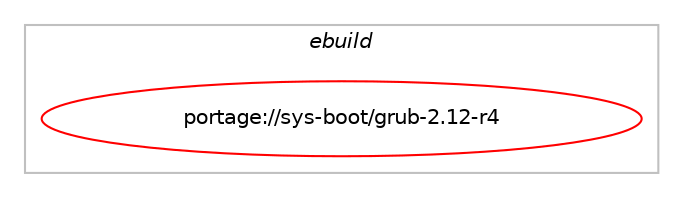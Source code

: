 digraph prolog {

# *************
# Graph options
# *************

newrank=true;
concentrate=true;
compound=true;
graph [rankdir=LR,fontname=Helvetica,fontsize=10,ranksep=1.5];#, ranksep=2.5, nodesep=0.2];
edge  [arrowhead=vee];
node  [fontname=Helvetica,fontsize=10];

# **********
# The ebuild
# **********

subgraph cluster_leftcol {
color=gray;
label=<<i>ebuild</i>>;
id [label="portage://sys-boot/grub-2.12-r4", color=red, width=4, href="../sys-boot/grub-2.12-r4.svg"];
}

# ****************
# The dependencies
# ****************

subgraph cluster_midcol {
color=gray;
label=<<i>dependencies</i>>;
subgraph cluster_compile {
fillcolor="#eeeeee";
style=filled;
label=<<i>compile</i>>;
# *** BEGIN UNKNOWN DEPENDENCY TYPE (TODO) ***
# id -> equal(use_conditional_group(positive,device-mapper,portage://sys-boot/grub-2.12-r4,[package_dependency(portage://sys-boot/grub-2.12-r4,install,no,sys-fs,lvm2,greaterequal,[2.02.45,,,2.02.45],[],[])]))
# *** END UNKNOWN DEPENDENCY TYPE (TODO) ***

# *** BEGIN UNKNOWN DEPENDENCY TYPE (TODO) ***
# id -> equal(use_conditional_group(positive,grub_platforms_emu,portage://sys-boot/grub-2.12-r4,[use_conditional_group(positive,sdl,portage://sys-boot/grub-2.12-r4,[package_dependency(portage://sys-boot/grub-2.12-r4,install,no,media-libs,libsdl2,none,[,,],[],[])])]))
# *** END UNKNOWN DEPENDENCY TYPE (TODO) ***

# *** BEGIN UNKNOWN DEPENDENCY TYPE (TODO) ***
# id -> equal(use_conditional_group(positive,libzfs,portage://sys-boot/grub-2.12-r4,[package_dependency(portage://sys-boot/grub-2.12-r4,install,no,sys-fs,zfs,none,[,,],any_same_slot,[])]))
# *** END UNKNOWN DEPENDENCY TYPE (TODO) ***

# *** BEGIN UNKNOWN DEPENDENCY TYPE (TODO) ***
# id -> equal(use_conditional_group(positive,mount,portage://sys-boot/grub-2.12-r4,[package_dependency(portage://sys-boot/grub-2.12-r4,install,no,sys-fs,fuse,none,[,,],[slot(3)],[])]))
# *** END UNKNOWN DEPENDENCY TYPE (TODO) ***

# *** BEGIN UNKNOWN DEPENDENCY TYPE (TODO) ***
# id -> equal(use_conditional_group(positive,ppc,portage://sys-boot/grub-2.12-r4,[package_dependency(portage://sys-boot/grub-2.12-r4,install,no,sys-apps,ibm-powerpc-utils,greaterequal,[1.3.5,,,1.3.5],[],[])]))
# *** END UNKNOWN DEPENDENCY TYPE (TODO) ***

# *** BEGIN UNKNOWN DEPENDENCY TYPE (TODO) ***
# id -> equal(use_conditional_group(positive,ppc64,portage://sys-boot/grub-2.12-r4,[package_dependency(portage://sys-boot/grub-2.12-r4,install,no,sys-apps,ibm-powerpc-utils,greaterequal,[1.3.5,,,1.3.5],[],[])]))
# *** END UNKNOWN DEPENDENCY TYPE (TODO) ***

# *** BEGIN UNKNOWN DEPENDENCY TYPE (TODO) ***
# id -> equal(use_conditional_group(positive,truetype,portage://sys-boot/grub-2.12-r4,[package_dependency(portage://sys-boot/grub-2.12-r4,install,no,media-libs,freetype,none,[,,],[slot(2),equal],[])]))
# *** END UNKNOWN DEPENDENCY TYPE (TODO) ***

# *** BEGIN UNKNOWN DEPENDENCY TYPE (TODO) ***
# id -> equal(package_dependency(portage://sys-boot/grub-2.12-r4,install,no,app-arch,xz-utils,none,[,,],[],[]))
# *** END UNKNOWN DEPENDENCY TYPE (TODO) ***

# *** BEGIN UNKNOWN DEPENDENCY TYPE (TODO) ***
# id -> equal(package_dependency(portage://sys-boot/grub-2.12-r4,install,no,sys-libs,ncurses,greaterequal,[5.2,,-r5,5.2-r5],[slot(0),equal],[]))
# *** END UNKNOWN DEPENDENCY TYPE (TODO) ***

}
subgraph cluster_compileandrun {
fillcolor="#eeeeee";
style=filled;
label=<<i>compile and run</i>>;
}
subgraph cluster_run {
fillcolor="#eeeeee";
style=filled;
label=<<i>run</i>>;
# *** BEGIN UNKNOWN DEPENDENCY TYPE (TODO) ***
# id -> equal(use_conditional_group(positive,device-mapper,portage://sys-boot/grub-2.12-r4,[package_dependency(portage://sys-boot/grub-2.12-r4,run,no,sys-fs,lvm2,greaterequal,[2.02.45,,,2.02.45],[],[])]))
# *** END UNKNOWN DEPENDENCY TYPE (TODO) ***

# *** BEGIN UNKNOWN DEPENDENCY TYPE (TODO) ***
# id -> equal(use_conditional_group(positive,grub_platforms_emu,portage://sys-boot/grub-2.12-r4,[use_conditional_group(positive,sdl,portage://sys-boot/grub-2.12-r4,[package_dependency(portage://sys-boot/grub-2.12-r4,run,no,media-libs,libsdl2,none,[,,],[],[])])]))
# *** END UNKNOWN DEPENDENCY TYPE (TODO) ***

# *** BEGIN UNKNOWN DEPENDENCY TYPE (TODO) ***
# id -> equal(use_conditional_group(positive,kernel_linux,portage://sys-boot/grub-2.12-r4,[use_conditional_group(positive,grub_platforms_efi-32,portage://sys-boot/grub-2.12-r4,[package_dependency(portage://sys-boot/grub-2.12-r4,run,no,sys-boot,efibootmgr,none,[,,],[],[])]),use_conditional_group(positive,grub_platforms_efi-64,portage://sys-boot/grub-2.12-r4,[package_dependency(portage://sys-boot/grub-2.12-r4,run,no,sys-boot,efibootmgr,none,[,,],[],[])])]))
# *** END UNKNOWN DEPENDENCY TYPE (TODO) ***

# *** BEGIN UNKNOWN DEPENDENCY TYPE (TODO) ***
# id -> equal(use_conditional_group(positive,libzfs,portage://sys-boot/grub-2.12-r4,[package_dependency(portage://sys-boot/grub-2.12-r4,run,no,sys-fs,zfs,none,[,,],any_same_slot,[])]))
# *** END UNKNOWN DEPENDENCY TYPE (TODO) ***

# *** BEGIN UNKNOWN DEPENDENCY TYPE (TODO) ***
# id -> equal(use_conditional_group(positive,mount,portage://sys-boot/grub-2.12-r4,[package_dependency(portage://sys-boot/grub-2.12-r4,run,no,sys-fs,fuse,none,[,,],[slot(3)],[])]))
# *** END UNKNOWN DEPENDENCY TYPE (TODO) ***

# *** BEGIN UNKNOWN DEPENDENCY TYPE (TODO) ***
# id -> equal(use_conditional_group(positive,nls,portage://sys-boot/grub-2.12-r4,[package_dependency(portage://sys-boot/grub-2.12-r4,run,no,sys-devel,gettext,none,[,,],[],[])]))
# *** END UNKNOWN DEPENDENCY TYPE (TODO) ***

# *** BEGIN UNKNOWN DEPENDENCY TYPE (TODO) ***
# id -> equal(use_conditional_group(positive,ppc,portage://sys-boot/grub-2.12-r4,[package_dependency(portage://sys-boot/grub-2.12-r4,run,no,sys-apps,ibm-powerpc-utils,greaterequal,[1.3.5,,,1.3.5],[],[])]))
# *** END UNKNOWN DEPENDENCY TYPE (TODO) ***

# *** BEGIN UNKNOWN DEPENDENCY TYPE (TODO) ***
# id -> equal(use_conditional_group(positive,ppc64,portage://sys-boot/grub-2.12-r4,[package_dependency(portage://sys-boot/grub-2.12-r4,run,no,sys-apps,ibm-powerpc-utils,greaterequal,[1.3.5,,,1.3.5],[],[])]))
# *** END UNKNOWN DEPENDENCY TYPE (TODO) ***

# *** BEGIN UNKNOWN DEPENDENCY TYPE (TODO) ***
# id -> equal(use_conditional_group(positive,truetype,portage://sys-boot/grub-2.12-r4,[package_dependency(portage://sys-boot/grub-2.12-r4,run,no,media-libs,freetype,none,[,,],[slot(2),equal],[])]))
# *** END UNKNOWN DEPENDENCY TYPE (TODO) ***

# *** BEGIN UNKNOWN DEPENDENCY TYPE (TODO) ***
# id -> equal(package_dependency(portage://sys-boot/grub-2.12-r4,run,no,app-arch,xz-utils,none,[,,],[],[]))
# *** END UNKNOWN DEPENDENCY TYPE (TODO) ***

# *** BEGIN UNKNOWN DEPENDENCY TYPE (TODO) ***
# id -> equal(package_dependency(portage://sys-boot/grub-2.12-r4,run,no,sys-libs,ncurses,greaterequal,[5.2,,-r5,5.2-r5],[slot(0),equal],[]))
# *** END UNKNOWN DEPENDENCY TYPE (TODO) ***

# *** BEGIN UNKNOWN DEPENDENCY TYPE (TODO) ***
# id -> equal(package_dependency(portage://sys-boot/grub-2.12-r4,run,weak,sys-boot,grub,none,[,,],[slot(0)],[]))
# *** END UNKNOWN DEPENDENCY TYPE (TODO) ***

}
}

# **************
# The candidates
# **************

subgraph cluster_choices {
rank=same;
color=gray;
label=<<i>candidates</i>>;

}

}
